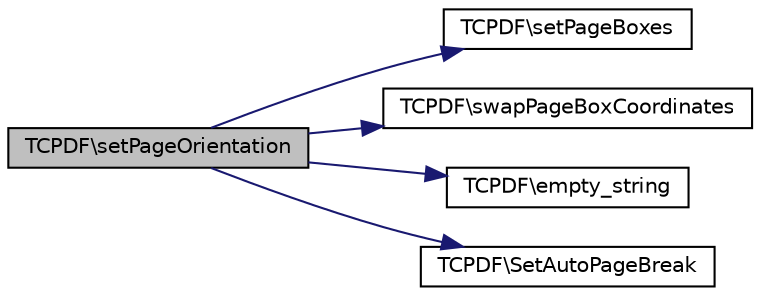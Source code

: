 digraph G
{
  edge [fontname="Helvetica",fontsize="10",labelfontname="Helvetica",labelfontsize="10"];
  node [fontname="Helvetica",fontsize="10",shape=record];
  rankdir="LR";
  Node1 [label="TCPDF\\setPageOrientation",height=0.2,width=0.4,color="black", fillcolor="grey75", style="filled" fontcolor="black"];
  Node1 -> Node2 [color="midnightblue",fontsize="10",style="solid",fontname="Helvetica"];
  Node2 [label="TCPDF\\setPageBoxes",height=0.2,width=0.4,color="black", fillcolor="white", style="filled",URL="$classTCPDF.html#a09a578a5ed1c9a57a4fa8322272ff7b0",tooltip="Set page boundaries."];
  Node1 -> Node3 [color="midnightblue",fontsize="10",style="solid",fontname="Helvetica"];
  Node3 [label="TCPDF\\swapPageBoxCoordinates",height=0.2,width=0.4,color="black", fillcolor="white", style="filled",URL="$classTCPDF.html#a36a26d0b6e2ae2d356a5567105f7db41",tooltip="Swap X and Y coordinates of page boxes (change page boxes orientation)."];
  Node1 -> Node4 [color="midnightblue",fontsize="10",style="solid",fontname="Helvetica"];
  Node4 [label="TCPDF\\empty_string",height=0.2,width=0.4,color="black", fillcolor="white", style="filled",URL="$classTCPDF.html#a681e9cc13fa324d8e538a5873f3990c2",tooltip="Determine whether a string is empty."];
  Node1 -> Node5 [color="midnightblue",fontsize="10",style="solid",fontname="Helvetica"];
  Node5 [label="TCPDF\\SetAutoPageBreak",height=0.2,width=0.4,color="black", fillcolor="white", style="filled",URL="$classTCPDF.html#a4430365ea0b9015b4aefedad1ba77ea9",tooltip="Enables or disables the automatic page breaking mode."];
}
